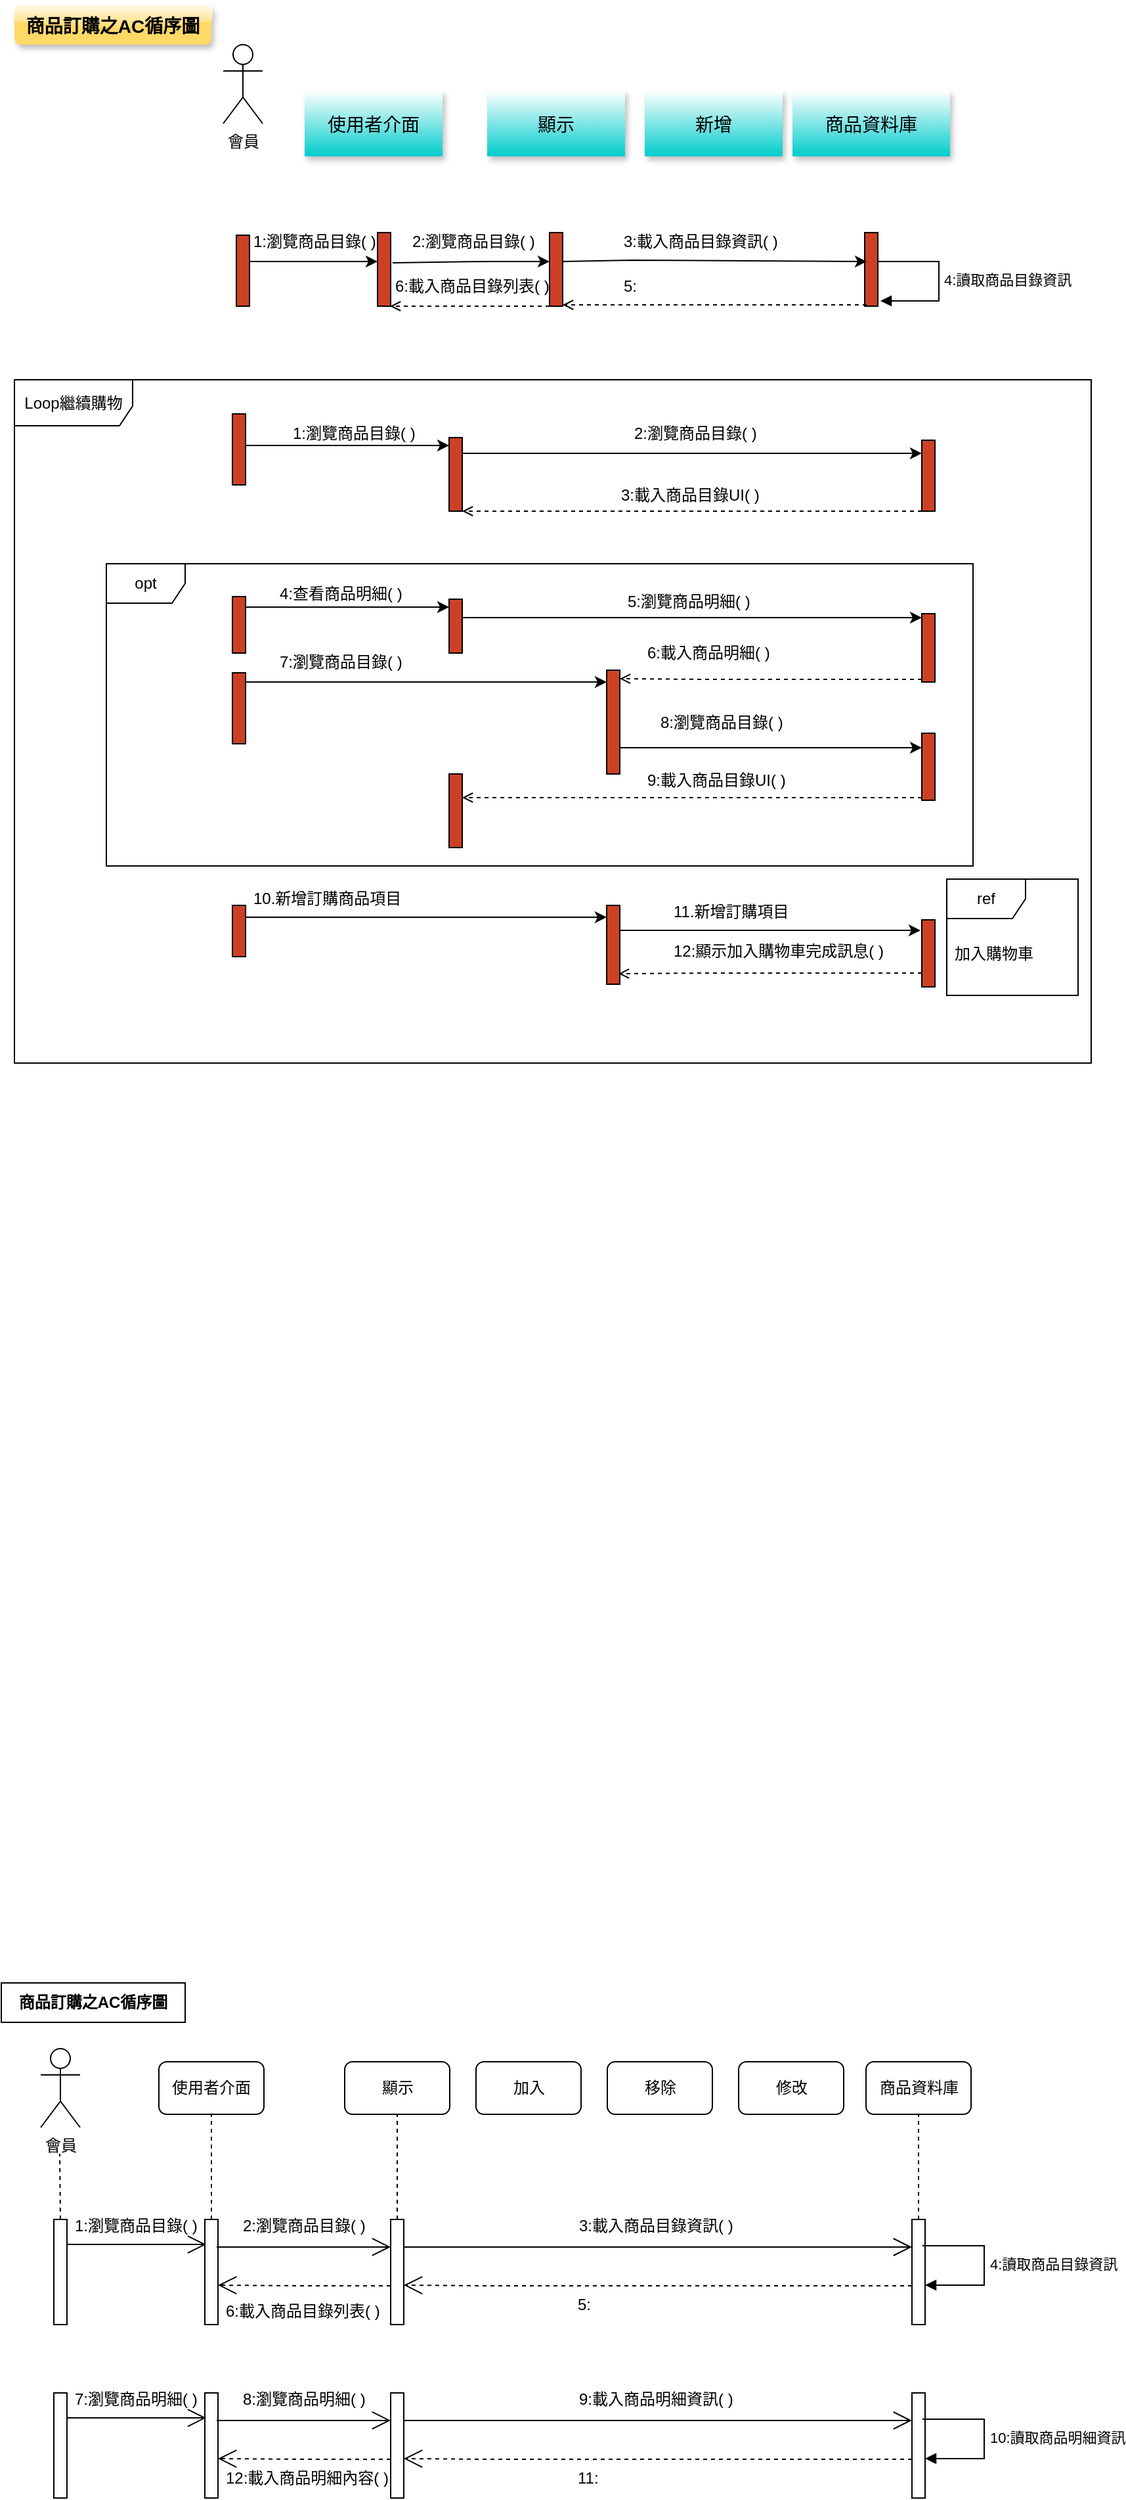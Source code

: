 <mxfile version="21.1.5" type="github">
  <diagram name="Page-1" id="13e1069c-82ec-6db2-03f1-153e76fe0fe0">
    <mxGraphModel dx="880" dy="461" grid="1" gridSize="10" guides="1" tooltips="1" connect="1" arrows="1" fold="1" page="1" pageScale="1" pageWidth="1100" pageHeight="850" background="none" math="0" shadow="0">
      <root>
        <mxCell id="0" />
        <mxCell id="1" parent="0" />
        <mxCell id="bNrEyWr68TFna6YiyeJv-29" value="會員" style="shape=umlActor;verticalLabelPosition=bottom;verticalAlign=top;html=1;" parent="1" vertex="1">
          <mxGeometry x="40" y="1570" width="30" height="60" as="geometry" />
        </mxCell>
        <mxCell id="bNrEyWr68TFna6YiyeJv-30" value="商品訂購之AC循序圖" style="fontStyle=1;whiteSpace=wrap;html=1;" parent="1" vertex="1">
          <mxGeometry x="10" y="1520" width="140" height="30" as="geometry" />
        </mxCell>
        <mxCell id="oZIWvhpahRF7mvgkcJZI-4" value="使用者介面" style="rounded=1;whiteSpace=wrap;html=1;" parent="1" vertex="1">
          <mxGeometry x="130" y="1580" width="80" height="40" as="geometry" />
        </mxCell>
        <mxCell id="oZIWvhpahRF7mvgkcJZI-5" value="顯示" style="rounded=1;whiteSpace=wrap;html=1;" parent="1" vertex="1">
          <mxGeometry x="271.5" y="1580" width="80" height="40" as="geometry" />
        </mxCell>
        <mxCell id="oZIWvhpahRF7mvgkcJZI-6" value="加入" style="rounded=1;whiteSpace=wrap;html=1;" parent="1" vertex="1">
          <mxGeometry x="371.5" y="1580" width="80" height="40" as="geometry" />
        </mxCell>
        <mxCell id="oZIWvhpahRF7mvgkcJZI-7" value="移除" style="rounded=1;whiteSpace=wrap;html=1;" parent="1" vertex="1">
          <mxGeometry x="471.5" y="1580" width="80" height="40" as="geometry" />
        </mxCell>
        <mxCell id="oZIWvhpahRF7mvgkcJZI-8" value="修改" style="rounded=1;whiteSpace=wrap;html=1;" parent="1" vertex="1">
          <mxGeometry x="571.5" y="1580" width="80" height="40" as="geometry" />
        </mxCell>
        <mxCell id="oZIWvhpahRF7mvgkcJZI-9" value="商品資料庫" style="rounded=1;whiteSpace=wrap;html=1;" parent="1" vertex="1">
          <mxGeometry x="668.5" y="1580" width="80" height="40" as="geometry" />
        </mxCell>
        <mxCell id="oZIWvhpahRF7mvgkcJZI-10" value="" style="html=1;points=[];perimeter=orthogonalPerimeter;outlineConnect=0;targetShapes=umlLifeline;portConstraint=eastwest;newEdgeStyle={&quot;edgeStyle&quot;:&quot;elbowEdgeStyle&quot;,&quot;elbow&quot;:&quot;vertical&quot;,&quot;curved&quot;:0,&quot;rounded&quot;:0};" parent="1" vertex="1">
          <mxGeometry x="50" y="1700" width="10" height="80" as="geometry" />
        </mxCell>
        <mxCell id="oZIWvhpahRF7mvgkcJZI-12" value="" style="html=1;verticalAlign=bottom;startArrow=none;endArrow=none;dashed=1;rounded=0;" parent="1" edge="1">
          <mxGeometry relative="1" as="geometry">
            <mxPoint x="55" y="1700" as="sourcePoint" />
            <mxPoint x="54.5" y="1650" as="targetPoint" />
          </mxGeometry>
        </mxCell>
        <mxCell id="oZIWvhpahRF7mvgkcJZI-13" value="" style="html=1;points=[];perimeter=orthogonalPerimeter;outlineConnect=0;targetShapes=umlLifeline;portConstraint=eastwest;newEdgeStyle={&quot;edgeStyle&quot;:&quot;elbowEdgeStyle&quot;,&quot;elbow&quot;:&quot;vertical&quot;,&quot;curved&quot;:0,&quot;rounded&quot;:0};" parent="1" vertex="1">
          <mxGeometry x="165" y="1700" width="10" height="80" as="geometry" />
        </mxCell>
        <mxCell id="oZIWvhpahRF7mvgkcJZI-14" value="" style="html=1;verticalAlign=bottom;startArrow=none;endArrow=none;dashed=1;rounded=0;entryX=0.5;entryY=1;entryDx=0;entryDy=0;" parent="1" target="oZIWvhpahRF7mvgkcJZI-4" edge="1">
          <mxGeometry relative="1" as="geometry">
            <mxPoint x="170" y="1700" as="sourcePoint" />
            <mxPoint x="169.5" y="1650" as="targetPoint" />
          </mxGeometry>
        </mxCell>
        <mxCell id="oZIWvhpahRF7mvgkcJZI-15" value="" style="html=1;points=[];perimeter=orthogonalPerimeter;outlineConnect=0;targetShapes=umlLifeline;portConstraint=eastwest;newEdgeStyle={&quot;edgeStyle&quot;:&quot;elbowEdgeStyle&quot;,&quot;elbow&quot;:&quot;vertical&quot;,&quot;curved&quot;:0,&quot;rounded&quot;:0};" parent="1" vertex="1">
          <mxGeometry x="306.5" y="1700" width="10" height="80" as="geometry" />
        </mxCell>
        <mxCell id="oZIWvhpahRF7mvgkcJZI-16" value="" style="html=1;verticalAlign=bottom;startArrow=none;endArrow=none;dashed=1;rounded=0;entryX=0.5;entryY=1;entryDx=0;entryDy=0;" parent="1" edge="1">
          <mxGeometry relative="1" as="geometry">
            <mxPoint x="311.5" y="1700" as="sourcePoint" />
            <mxPoint x="311.5" y="1620" as="targetPoint" />
          </mxGeometry>
        </mxCell>
        <mxCell id="oZIWvhpahRF7mvgkcJZI-17" value="" style="html=1;points=[];perimeter=orthogonalPerimeter;outlineConnect=0;targetShapes=umlLifeline;portConstraint=eastwest;newEdgeStyle={&quot;edgeStyle&quot;:&quot;elbowEdgeStyle&quot;,&quot;elbow&quot;:&quot;vertical&quot;,&quot;curved&quot;:0,&quot;rounded&quot;:0};" parent="1" vertex="1">
          <mxGeometry x="703.5" y="1700" width="10" height="80" as="geometry" />
        </mxCell>
        <mxCell id="oZIWvhpahRF7mvgkcJZI-18" value="" style="html=1;verticalAlign=bottom;startArrow=none;endArrow=none;dashed=1;rounded=0;entryX=0.5;entryY=1;entryDx=0;entryDy=0;" parent="1" edge="1">
          <mxGeometry relative="1" as="geometry">
            <mxPoint x="708.5" y="1700" as="sourcePoint" />
            <mxPoint x="708.5" y="1620" as="targetPoint" />
          </mxGeometry>
        </mxCell>
        <mxCell id="oZIWvhpahRF7mvgkcJZI-19" value="1:瀏覽商品目錄( )" style="text;strokeColor=none;fillColor=none;align=left;verticalAlign=middle;spacingLeft=4;spacingRight=4;overflow=hidden;points=[[0,0.5],[1,0.5]];portConstraint=eastwest;rotatable=0;whiteSpace=wrap;html=1;" parent="1" vertex="1">
          <mxGeometry x="60" y="1690" width="110" height="30" as="geometry" />
        </mxCell>
        <mxCell id="oZIWvhpahRF7mvgkcJZI-20" value="" style="endArrow=open;endFill=1;endSize=12;html=1;rounded=0;entryX=0.964;entryY=0.967;entryDx=0;entryDy=0;entryPerimeter=0;" parent="1" source="oZIWvhpahRF7mvgkcJZI-10" target="oZIWvhpahRF7mvgkcJZI-19" edge="1">
          <mxGeometry width="160" relative="1" as="geometry">
            <mxPoint x="65" y="1720" as="sourcePoint" />
            <mxPoint x="160" y="1720" as="targetPoint" />
          </mxGeometry>
        </mxCell>
        <mxCell id="oZIWvhpahRF7mvgkcJZI-21" value="" style="endArrow=open;endFill=1;endSize=12;html=1;rounded=0;exitX=0.991;exitY=1.033;exitDx=0;exitDy=0;exitPerimeter=0;" parent="1" target="oZIWvhpahRF7mvgkcJZI-15" edge="1">
          <mxGeometry width="160" relative="1" as="geometry">
            <mxPoint x="174.01" y="1720.99" as="sourcePoint" />
            <mxPoint x="279" y="1721" as="targetPoint" />
          </mxGeometry>
        </mxCell>
        <mxCell id="oZIWvhpahRF7mvgkcJZI-22" value="" style="endArrow=open;endFill=1;endSize=12;html=1;rounded=0;exitX=0.991;exitY=1.033;exitDx=0;exitDy=0;exitPerimeter=0;" parent="1" target="oZIWvhpahRF7mvgkcJZI-17" edge="1">
          <mxGeometry width="160" relative="1" as="geometry">
            <mxPoint x="316.5" y="1721" as="sourcePoint" />
            <mxPoint x="407.5" y="1720" as="targetPoint" />
          </mxGeometry>
        </mxCell>
        <mxCell id="oZIWvhpahRF7mvgkcJZI-23" value="2:瀏覽商品目錄( )" style="text;strokeColor=none;fillColor=none;align=left;verticalAlign=middle;spacingLeft=4;spacingRight=4;overflow=hidden;points=[[0,0.5],[1,0.5]];portConstraint=eastwest;rotatable=0;whiteSpace=wrap;html=1;" parent="1" vertex="1">
          <mxGeometry x="187.5" y="1690" width="110" height="30" as="geometry" />
        </mxCell>
        <mxCell id="oZIWvhpahRF7mvgkcJZI-24" value="3:載入商品目錄資訊( )" style="text;strokeColor=none;fillColor=none;align=left;verticalAlign=middle;spacingLeft=4;spacingRight=4;overflow=hidden;points=[[0,0.5],[1,0.5]];portConstraint=eastwest;rotatable=0;whiteSpace=wrap;html=1;" parent="1" vertex="1">
          <mxGeometry x="444" y="1690" width="135" height="30" as="geometry" />
        </mxCell>
        <mxCell id="oZIWvhpahRF7mvgkcJZI-28" value="4:讀取商品目錄資訊" style="html=1;align=left;spacingLeft=2;endArrow=block;rounded=0;edgeStyle=orthogonalEdgeStyle;curved=0;rounded=0;exitX=0.8;exitY=0.25;exitDx=0;exitDy=0;exitPerimeter=0;" parent="1" source="oZIWvhpahRF7mvgkcJZI-17" target="oZIWvhpahRF7mvgkcJZI-17" edge="1">
          <mxGeometry relative="1" as="geometry">
            <mxPoint x="731.5" y="1720" as="sourcePoint" />
            <Array as="points">
              <mxPoint x="758.5" y="1720" />
              <mxPoint x="758.5" y="1750" />
            </Array>
            <mxPoint x="733.5" y="1750" as="targetPoint" />
          </mxGeometry>
        </mxCell>
        <mxCell id="oZIWvhpahRF7mvgkcJZI-29" value="" style="endArrow=open;endFill=1;endSize=12;html=1;rounded=0;dashed=1;" parent="1" source="oZIWvhpahRF7mvgkcJZI-17" edge="1">
          <mxGeometry width="160" relative="1" as="geometry">
            <mxPoint x="546.5" y="1750.5" as="sourcePoint" />
            <mxPoint x="316.5" y="1750" as="targetPoint" />
            <Array as="points">
              <mxPoint x="381.5" y="1750.5" />
            </Array>
          </mxGeometry>
        </mxCell>
        <mxCell id="oZIWvhpahRF7mvgkcJZI-30" value="5:" style="text;strokeColor=none;fillColor=none;align=left;verticalAlign=middle;spacingLeft=4;spacingRight=4;overflow=hidden;points=[[0,0.5],[1,0.5]];portConstraint=eastwest;rotatable=0;whiteSpace=wrap;html=1;" parent="1" vertex="1">
          <mxGeometry x="442.5" y="1750" width="135" height="30" as="geometry" />
        </mxCell>
        <mxCell id="oZIWvhpahRF7mvgkcJZI-31" value="" style="endArrow=open;endFill=1;endSize=12;html=1;rounded=0;dashed=1;" parent="1" source="oZIWvhpahRF7mvgkcJZI-15" edge="1">
          <mxGeometry width="160" relative="1" as="geometry">
            <mxPoint x="255" y="1750" as="sourcePoint" />
            <mxPoint x="175" y="1750" as="targetPoint" />
            <Array as="points">
              <mxPoint x="240" y="1750.5" />
            </Array>
          </mxGeometry>
        </mxCell>
        <mxCell id="oZIWvhpahRF7mvgkcJZI-32" value="6:載入商品目錄列表( )" style="text;strokeColor=none;fillColor=none;align=left;verticalAlign=middle;spacingLeft=4;spacingRight=4;overflow=hidden;points=[[0,0.5],[1,0.5]];portConstraint=eastwest;rotatable=0;whiteSpace=wrap;html=1;" parent="1" vertex="1">
          <mxGeometry x="175" y="1755" width="135" height="30" as="geometry" />
        </mxCell>
        <mxCell id="ECdubJ1jrFnXmb-SFTi5-7" value="" style="html=1;points=[];perimeter=orthogonalPerimeter;outlineConnect=0;targetShapes=umlLifeline;portConstraint=eastwest;newEdgeStyle={&quot;edgeStyle&quot;:&quot;elbowEdgeStyle&quot;,&quot;elbow&quot;:&quot;vertical&quot;,&quot;curved&quot;:0,&quot;rounded&quot;:0};" vertex="1" parent="1">
          <mxGeometry x="50" y="1832" width="10" height="80" as="geometry" />
        </mxCell>
        <mxCell id="ECdubJ1jrFnXmb-SFTi5-8" value="" style="html=1;points=[];perimeter=orthogonalPerimeter;outlineConnect=0;targetShapes=umlLifeline;portConstraint=eastwest;newEdgeStyle={&quot;edgeStyle&quot;:&quot;elbowEdgeStyle&quot;,&quot;elbow&quot;:&quot;vertical&quot;,&quot;curved&quot;:0,&quot;rounded&quot;:0};" vertex="1" parent="1">
          <mxGeometry x="165" y="1832" width="10" height="80" as="geometry" />
        </mxCell>
        <mxCell id="ECdubJ1jrFnXmb-SFTi5-9" value="" style="html=1;points=[];perimeter=orthogonalPerimeter;outlineConnect=0;targetShapes=umlLifeline;portConstraint=eastwest;newEdgeStyle={&quot;edgeStyle&quot;:&quot;elbowEdgeStyle&quot;,&quot;elbow&quot;:&quot;vertical&quot;,&quot;curved&quot;:0,&quot;rounded&quot;:0};" vertex="1" parent="1">
          <mxGeometry x="306.5" y="1832" width="10" height="80" as="geometry" />
        </mxCell>
        <mxCell id="ECdubJ1jrFnXmb-SFTi5-10" value="" style="html=1;points=[];perimeter=orthogonalPerimeter;outlineConnect=0;targetShapes=umlLifeline;portConstraint=eastwest;newEdgeStyle={&quot;edgeStyle&quot;:&quot;elbowEdgeStyle&quot;,&quot;elbow&quot;:&quot;vertical&quot;,&quot;curved&quot;:0,&quot;rounded&quot;:0};" vertex="1" parent="1">
          <mxGeometry x="703.5" y="1832" width="10" height="80" as="geometry" />
        </mxCell>
        <mxCell id="ECdubJ1jrFnXmb-SFTi5-11" value="7:瀏覽商品明細( )" style="text;strokeColor=none;fillColor=none;align=left;verticalAlign=middle;spacingLeft=4;spacingRight=4;overflow=hidden;points=[[0,0.5],[1,0.5]];portConstraint=eastwest;rotatable=0;whiteSpace=wrap;html=1;" vertex="1" parent="1">
          <mxGeometry x="60" y="1822" width="110" height="30" as="geometry" />
        </mxCell>
        <mxCell id="ECdubJ1jrFnXmb-SFTi5-12" value="" style="endArrow=open;endFill=1;endSize=12;html=1;rounded=0;entryX=0.964;entryY=0.967;entryDx=0;entryDy=0;entryPerimeter=0;" edge="1" parent="1" source="ECdubJ1jrFnXmb-SFTi5-7" target="ECdubJ1jrFnXmb-SFTi5-11">
          <mxGeometry width="160" relative="1" as="geometry">
            <mxPoint x="65" y="1852" as="sourcePoint" />
            <mxPoint x="160" y="1852" as="targetPoint" />
          </mxGeometry>
        </mxCell>
        <mxCell id="ECdubJ1jrFnXmb-SFTi5-13" value="" style="endArrow=open;endFill=1;endSize=12;html=1;rounded=0;exitX=0.991;exitY=1.033;exitDx=0;exitDy=0;exitPerimeter=0;" edge="1" parent="1" target="ECdubJ1jrFnXmb-SFTi5-9">
          <mxGeometry width="160" relative="1" as="geometry">
            <mxPoint x="174.01" y="1852.99" as="sourcePoint" />
            <mxPoint x="279" y="1853" as="targetPoint" />
          </mxGeometry>
        </mxCell>
        <mxCell id="ECdubJ1jrFnXmb-SFTi5-14" value="" style="endArrow=open;endFill=1;endSize=12;html=1;rounded=0;exitX=0.991;exitY=1.033;exitDx=0;exitDy=0;exitPerimeter=0;" edge="1" parent="1" target="ECdubJ1jrFnXmb-SFTi5-10">
          <mxGeometry width="160" relative="1" as="geometry">
            <mxPoint x="316.5" y="1853" as="sourcePoint" />
            <mxPoint x="407.5" y="1852" as="targetPoint" />
          </mxGeometry>
        </mxCell>
        <mxCell id="ECdubJ1jrFnXmb-SFTi5-15" value="8:瀏覽商品明細( )" style="text;strokeColor=none;fillColor=none;align=left;verticalAlign=middle;spacingLeft=4;spacingRight=4;overflow=hidden;points=[[0,0.5],[1,0.5]];portConstraint=eastwest;rotatable=0;whiteSpace=wrap;html=1;" vertex="1" parent="1">
          <mxGeometry x="187.5" y="1822" width="110" height="30" as="geometry" />
        </mxCell>
        <mxCell id="ECdubJ1jrFnXmb-SFTi5-16" value="9:載入商品明細資訊( )" style="text;strokeColor=none;fillColor=none;align=left;verticalAlign=middle;spacingLeft=4;spacingRight=4;overflow=hidden;points=[[0,0.5],[1,0.5]];portConstraint=eastwest;rotatable=0;whiteSpace=wrap;html=1;" vertex="1" parent="1">
          <mxGeometry x="444" y="1822" width="135" height="30" as="geometry" />
        </mxCell>
        <mxCell id="ECdubJ1jrFnXmb-SFTi5-17" value="10:讀取商品明細資訊" style="html=1;align=left;spacingLeft=2;endArrow=block;rounded=0;edgeStyle=orthogonalEdgeStyle;curved=0;rounded=0;exitX=0.8;exitY=0.25;exitDx=0;exitDy=0;exitPerimeter=0;" edge="1" parent="1" source="ECdubJ1jrFnXmb-SFTi5-10" target="ECdubJ1jrFnXmb-SFTi5-10">
          <mxGeometry relative="1" as="geometry">
            <mxPoint x="731.5" y="1852" as="sourcePoint" />
            <Array as="points">
              <mxPoint x="758.5" y="1852" />
              <mxPoint x="758.5" y="1882" />
            </Array>
            <mxPoint x="733.5" y="1882" as="targetPoint" />
          </mxGeometry>
        </mxCell>
        <mxCell id="ECdubJ1jrFnXmb-SFTi5-18" value="" style="endArrow=open;endFill=1;endSize=12;html=1;rounded=0;dashed=1;" edge="1" parent="1" source="ECdubJ1jrFnXmb-SFTi5-10">
          <mxGeometry width="160" relative="1" as="geometry">
            <mxPoint x="546.5" y="1882.5" as="sourcePoint" />
            <mxPoint x="316.5" y="1882" as="targetPoint" />
            <Array as="points">
              <mxPoint x="381.5" y="1882.5" />
            </Array>
          </mxGeometry>
        </mxCell>
        <mxCell id="ECdubJ1jrFnXmb-SFTi5-19" value="11:" style="text;strokeColor=none;fillColor=none;align=left;verticalAlign=middle;spacingLeft=4;spacingRight=4;overflow=hidden;points=[[0,0.5],[1,0.5]];portConstraint=eastwest;rotatable=0;whiteSpace=wrap;html=1;" vertex="1" parent="1">
          <mxGeometry x="442.5" y="1882" width="135" height="30" as="geometry" />
        </mxCell>
        <mxCell id="ECdubJ1jrFnXmb-SFTi5-20" value="" style="endArrow=open;endFill=1;endSize=12;html=1;rounded=0;dashed=1;" edge="1" parent="1" source="ECdubJ1jrFnXmb-SFTi5-9">
          <mxGeometry width="160" relative="1" as="geometry">
            <mxPoint x="255" y="1882" as="sourcePoint" />
            <mxPoint x="175" y="1882" as="targetPoint" />
            <Array as="points">
              <mxPoint x="240" y="1882.5" />
            </Array>
          </mxGeometry>
        </mxCell>
        <mxCell id="ECdubJ1jrFnXmb-SFTi5-21" value="12:載入商品明細內容( )" style="text;strokeColor=none;fillColor=none;align=left;verticalAlign=middle;spacingLeft=4;spacingRight=4;overflow=hidden;points=[[0,0.5],[1,0.5]];portConstraint=eastwest;rotatable=0;whiteSpace=wrap;html=1;" vertex="1" parent="1">
          <mxGeometry x="175" y="1882" width="135" height="30" as="geometry" />
        </mxCell>
        <mxCell id="ECdubJ1jrFnXmb-SFTi5-23" value="會員" style="shape=umlActor;verticalLabelPosition=bottom;verticalAlign=top;html=1;" vertex="1" parent="1">
          <mxGeometry x="179" y="45" width="30" height="60" as="geometry" />
        </mxCell>
        <mxCell id="ECdubJ1jrFnXmb-SFTi5-24" value="" style="html=1;points=[];perimeter=orthogonalPerimeter;outlineConnect=0;targetShapes=umlLifeline;portConstraint=eastwest;newEdgeStyle={&quot;edgeStyle&quot;:&quot;elbowEdgeStyle&quot;,&quot;elbow&quot;:&quot;vertical&quot;,&quot;curved&quot;:0,&quot;rounded&quot;:0};fillColor=#CC4125;" vertex="1" parent="1">
          <mxGeometry x="186" y="326" width="10" height="54" as="geometry" />
        </mxCell>
        <mxCell id="ECdubJ1jrFnXmb-SFTi5-26" value="1:瀏覽商品目錄( )" style="text;strokeColor=none;fillColor=none;align=left;verticalAlign=middle;spacingLeft=4;spacingRight=4;overflow=hidden;points=[[0,0.5],[1,0.5]];portConstraint=eastwest;rotatable=0;whiteSpace=wrap;html=1;" vertex="1" parent="1">
          <mxGeometry x="226" y="326" width="110" height="30" as="geometry" />
        </mxCell>
        <mxCell id="ECdubJ1jrFnXmb-SFTi5-27" value="2:瀏覽商品目錄( )" style="text;strokeColor=none;fillColor=none;align=left;verticalAlign=middle;spacingLeft=4;spacingRight=4;overflow=hidden;points=[[0,0.5],[1,0.5]];portConstraint=eastwest;rotatable=0;whiteSpace=wrap;html=1;" vertex="1" parent="1">
          <mxGeometry x="486" y="326" width="110" height="30" as="geometry" />
        </mxCell>
        <mxCell id="ECdubJ1jrFnXmb-SFTi5-28" value="" style="html=1;points=[];perimeter=orthogonalPerimeter;outlineConnect=0;targetShapes=umlLifeline;portConstraint=eastwest;newEdgeStyle={&quot;edgeStyle&quot;:&quot;elbowEdgeStyle&quot;,&quot;elbow&quot;:&quot;vertical&quot;,&quot;curved&quot;:0,&quot;rounded&quot;:0};fillColor=#CC4125;" vertex="1" parent="1">
          <mxGeometry x="351" y="344" width="10" height="56" as="geometry" />
        </mxCell>
        <mxCell id="ECdubJ1jrFnXmb-SFTi5-29" value="" style="html=1;points=[];perimeter=orthogonalPerimeter;outlineConnect=0;targetShapes=umlLifeline;portConstraint=eastwest;newEdgeStyle={&quot;edgeStyle&quot;:&quot;elbowEdgeStyle&quot;,&quot;elbow&quot;:&quot;vertical&quot;,&quot;curved&quot;:0,&quot;rounded&quot;:0};fillColor=#CC4125;" vertex="1" parent="1">
          <mxGeometry x="711" y="346" width="10" height="54" as="geometry" />
        </mxCell>
        <mxCell id="ECdubJ1jrFnXmb-SFTi5-30" value="" style="endArrow=classic;endFill=1;endSize=6;html=1;rounded=0;" edge="1" parent="1" source="ECdubJ1jrFnXmb-SFTi5-28" target="ECdubJ1jrFnXmb-SFTi5-29">
          <mxGeometry width="160" relative="1" as="geometry">
            <mxPoint x="366" y="356" as="sourcePoint" />
            <mxPoint x="516" y="356" as="targetPoint" />
            <Array as="points">
              <mxPoint x="416" y="356" />
            </Array>
          </mxGeometry>
        </mxCell>
        <mxCell id="ECdubJ1jrFnXmb-SFTi5-31" value="" style="endArrow=open;endFill=1;endSize=6;html=1;rounded=0;dashed=1;" edge="1" parent="1" source="ECdubJ1jrFnXmb-SFTi5-29" target="ECdubJ1jrFnXmb-SFTi5-28">
          <mxGeometry width="160" relative="1" as="geometry">
            <mxPoint x="706" y="406" as="sourcePoint" />
            <mxPoint x="361" y="406" as="targetPoint" />
            <Array as="points">
              <mxPoint x="581" y="400" />
            </Array>
          </mxGeometry>
        </mxCell>
        <mxCell id="ECdubJ1jrFnXmb-SFTi5-32" value="" style="endArrow=classic;endFill=1;endSize=6;html=1;rounded=1;" edge="1" parent="1" source="ECdubJ1jrFnXmb-SFTi5-24" target="ECdubJ1jrFnXmb-SFTi5-28">
          <mxGeometry width="160" relative="1" as="geometry">
            <mxPoint x="236" y="356" as="sourcePoint" />
            <mxPoint x="356" y="350" as="targetPoint" />
            <Array as="points">
              <mxPoint x="256" y="350" />
            </Array>
          </mxGeometry>
        </mxCell>
        <mxCell id="ECdubJ1jrFnXmb-SFTi5-33" value="3:載入商品目錄UI( )" style="text;strokeColor=none;fillColor=none;align=left;verticalAlign=middle;spacingLeft=4;spacingRight=4;overflow=hidden;points=[[0,0.5],[1,0.5]];portConstraint=eastwest;rotatable=0;whiteSpace=wrap;html=1;" vertex="1" parent="1">
          <mxGeometry x="476" y="373" width="120" height="30" as="geometry" />
        </mxCell>
        <mxCell id="ECdubJ1jrFnXmb-SFTi5-34" value="" style="html=1;points=[];perimeter=orthogonalPerimeter;outlineConnect=0;targetShapes=umlLifeline;portConstraint=eastwest;newEdgeStyle={&quot;edgeStyle&quot;:&quot;elbowEdgeStyle&quot;,&quot;elbow&quot;:&quot;vertical&quot;,&quot;curved&quot;:0,&quot;rounded&quot;:0};direction=west;fillColor=#CC4125;" vertex="1" parent="1">
          <mxGeometry x="351" y="467" width="10" height="41" as="geometry" />
        </mxCell>
        <mxCell id="ECdubJ1jrFnXmb-SFTi5-35" value="" style="html=1;points=[];perimeter=orthogonalPerimeter;outlineConnect=0;targetShapes=umlLifeline;portConstraint=eastwest;newEdgeStyle={&quot;edgeStyle&quot;:&quot;elbowEdgeStyle&quot;,&quot;elbow&quot;:&quot;vertical&quot;,&quot;curved&quot;:0,&quot;rounded&quot;:0};fillColor=#CC4125;" vertex="1" parent="1">
          <mxGeometry x="186" y="465" width="10" height="43" as="geometry" />
        </mxCell>
        <mxCell id="ECdubJ1jrFnXmb-SFTi5-36" value="" style="endArrow=classic;endFill=1;endSize=6;html=1;rounded=0;" edge="1" parent="1">
          <mxGeometry width="160" relative="1" as="geometry">
            <mxPoint x="196" y="473" as="sourcePoint" />
            <mxPoint x="351" y="473" as="targetPoint" />
          </mxGeometry>
        </mxCell>
        <mxCell id="ECdubJ1jrFnXmb-SFTi5-37" value="4:查看商品明細( )" style="text;strokeColor=none;fillColor=none;align=left;verticalAlign=middle;spacingLeft=4;spacingRight=4;overflow=hidden;points=[[0,0.5],[1,0.5]];portConstraint=eastwest;rotatable=0;whiteSpace=wrap;html=1;" vertex="1" parent="1">
          <mxGeometry x="216" y="448" width="110" height="30" as="geometry" />
        </mxCell>
        <mxCell id="ECdubJ1jrFnXmb-SFTi5-38" value="" style="html=1;points=[];perimeter=orthogonalPerimeter;outlineConnect=0;targetShapes=umlLifeline;portConstraint=eastwest;newEdgeStyle={&quot;edgeStyle&quot;:&quot;elbowEdgeStyle&quot;,&quot;elbow&quot;:&quot;vertical&quot;,&quot;curved&quot;:0,&quot;rounded&quot;:0};fillColor=#CC4125;" vertex="1" parent="1">
          <mxGeometry x="711" y="478" width="10" height="52" as="geometry" />
        </mxCell>
        <mxCell id="ECdubJ1jrFnXmb-SFTi5-39" value="" style="endArrow=classic;endFill=1;endSize=6;html=1;rounded=0;" edge="1" parent="1">
          <mxGeometry width="160" relative="1" as="geometry">
            <mxPoint x="361" y="481" as="sourcePoint" />
            <mxPoint x="711" y="481" as="targetPoint" />
            <Array as="points">
              <mxPoint x="416" y="481" />
            </Array>
          </mxGeometry>
        </mxCell>
        <mxCell id="ECdubJ1jrFnXmb-SFTi5-40" value="5:瀏覽商品明細( )" style="text;strokeColor=none;fillColor=none;align=left;verticalAlign=middle;spacingLeft=4;spacingRight=4;overflow=hidden;points=[[0,0.5],[1,0.5]];portConstraint=eastwest;rotatable=0;whiteSpace=wrap;html=1;" vertex="1" parent="1">
          <mxGeometry x="481" y="454" width="110" height="30" as="geometry" />
        </mxCell>
        <mxCell id="ECdubJ1jrFnXmb-SFTi5-41" value="" style="html=1;points=[];perimeter=orthogonalPerimeter;outlineConnect=0;targetShapes=umlLifeline;portConstraint=eastwest;newEdgeStyle={&quot;edgeStyle&quot;:&quot;elbowEdgeStyle&quot;,&quot;elbow&quot;:&quot;vertical&quot;,&quot;curved&quot;:0,&quot;rounded&quot;:0};direction=west;fillColor=#CC4125;" vertex="1" parent="1">
          <mxGeometry x="471" y="521" width="10" height="79" as="geometry" />
        </mxCell>
        <mxCell id="ECdubJ1jrFnXmb-SFTi5-42" value="" style="endArrow=open;endFill=1;endSize=6;html=1;rounded=0;dashed=1;" edge="1" parent="1">
          <mxGeometry width="160" relative="1" as="geometry">
            <mxPoint x="711" y="528" as="sourcePoint" />
            <mxPoint x="481" y="527.5" as="targetPoint" />
            <Array as="points">
              <mxPoint x="546" y="528" />
            </Array>
          </mxGeometry>
        </mxCell>
        <mxCell id="ECdubJ1jrFnXmb-SFTi5-43" value="6:載入商品明細( )" style="text;strokeColor=none;fillColor=none;align=left;verticalAlign=middle;spacingLeft=4;spacingRight=4;overflow=hidden;points=[[0,0.5],[1,0.5]];portConstraint=eastwest;rotatable=0;whiteSpace=wrap;html=1;" vertex="1" parent="1">
          <mxGeometry x="496" y="493" width="110" height="30" as="geometry" />
        </mxCell>
        <mxCell id="ECdubJ1jrFnXmb-SFTi5-44" value="" style="html=1;points=[];perimeter=orthogonalPerimeter;outlineConnect=0;targetShapes=umlLifeline;portConstraint=eastwest;newEdgeStyle={&quot;edgeStyle&quot;:&quot;elbowEdgeStyle&quot;,&quot;elbow&quot;:&quot;vertical&quot;,&quot;curved&quot;:0,&quot;rounded&quot;:0};fillColor=#CC4125;" vertex="1" parent="1">
          <mxGeometry x="186" y="700" width="10" height="39" as="geometry" />
        </mxCell>
        <mxCell id="ECdubJ1jrFnXmb-SFTi5-45" value="" style="html=1;points=[];perimeter=orthogonalPerimeter;outlineConnect=0;targetShapes=umlLifeline;portConstraint=eastwest;newEdgeStyle={&quot;edgeStyle&quot;:&quot;elbowEdgeStyle&quot;,&quot;elbow&quot;:&quot;vertical&quot;,&quot;curved&quot;:0,&quot;rounded&quot;:0};fillColor=#CC4125;" vertex="1" parent="1">
          <mxGeometry x="711" y="569" width="10" height="51" as="geometry" />
        </mxCell>
        <mxCell id="ECdubJ1jrFnXmb-SFTi5-46" value="" style="endArrow=classic;endFill=1;endSize=6;html=1;rounded=0;" edge="1" parent="1">
          <mxGeometry width="160" relative="1" as="geometry">
            <mxPoint x="196" y="709" as="sourcePoint" />
            <mxPoint x="471" y="709" as="targetPoint" />
          </mxGeometry>
        </mxCell>
        <mxCell id="ECdubJ1jrFnXmb-SFTi5-47" value="" style="endArrow=classic;endFill=1;endSize=6;html=1;rounded=0;" edge="1" parent="1">
          <mxGeometry width="160" relative="1" as="geometry">
            <mxPoint x="481" y="580" as="sourcePoint" />
            <mxPoint x="711" y="580" as="targetPoint" />
          </mxGeometry>
        </mxCell>
        <mxCell id="ECdubJ1jrFnXmb-SFTi5-48" value="10.新增訂購商品項目" style="text;strokeColor=none;fillColor=none;align=left;verticalAlign=middle;spacingLeft=4;spacingRight=4;overflow=hidden;points=[[0,0.5],[1,0.5]];portConstraint=eastwest;rotatable=0;whiteSpace=wrap;html=1;" vertex="1" parent="1">
          <mxGeometry x="196" y="680" width="124" height="30" as="geometry" />
        </mxCell>
        <mxCell id="ECdubJ1jrFnXmb-SFTi5-49" value="8:瀏覽商品目錄( )" style="text;strokeColor=none;fillColor=none;align=left;verticalAlign=middle;spacingLeft=4;spacingRight=4;overflow=hidden;points=[[0,0.5],[1,0.5]];portConstraint=eastwest;rotatable=0;whiteSpace=wrap;html=1;" vertex="1" parent="1">
          <mxGeometry x="506" y="546" width="180" height="30" as="geometry" />
        </mxCell>
        <mxCell id="ECdubJ1jrFnXmb-SFTi5-50" value="opt" style="shape=umlFrame;whiteSpace=wrap;html=1;pointerEvents=0;" vertex="1" parent="1">
          <mxGeometry x="90" y="440" width="660" height="230" as="geometry" />
        </mxCell>
        <mxCell id="ECdubJ1jrFnXmb-SFTi5-51" value="Loop繼續購物" style="shape=umlFrame;whiteSpace=wrap;html=1;pointerEvents=0;width=90;height=35;" vertex="1" parent="1">
          <mxGeometry x="20" y="300" width="820" height="520" as="geometry" />
        </mxCell>
        <mxCell id="ECdubJ1jrFnXmb-SFTi5-52" value="使用者介面" style="shadow=1;fillColor=#FFFFFF;strokeColor=none;gradientColor=#00CCCC;fontSize=14;" vertex="1" parent="1">
          <mxGeometry x="241" y="80" width="105" height="50" as="geometry" />
        </mxCell>
        <mxCell id="ECdubJ1jrFnXmb-SFTi5-53" value="顯示" style="shadow=1;fillColor=#FFFFFF;strokeColor=none;gradientColor=#00CCCC;fontSize=14;" vertex="1" parent="1">
          <mxGeometry x="380" y="80" width="105" height="50" as="geometry" />
        </mxCell>
        <mxCell id="ECdubJ1jrFnXmb-SFTi5-54" value="商品資料庫" style="shadow=1;fillColor=#FFFFFF;strokeColor=none;gradientColor=#00CCCC;fontSize=14;" vertex="1" parent="1">
          <mxGeometry x="612.5" y="80" width="120" height="50" as="geometry" />
        </mxCell>
        <mxCell id="ECdubJ1jrFnXmb-SFTi5-57" value="商品訂購之AC循序圖" style="rounded=1;fontStyle=1;fillColor=#FFD966;strokeColor=none;fillStyle=auto;shadow=1;glass=1;fontSize=14;" vertex="1" parent="1">
          <mxGeometry x="20" y="15" width="150" height="30" as="geometry" />
        </mxCell>
        <mxCell id="ECdubJ1jrFnXmb-SFTi5-58" value="" style="endArrow=open;endFill=1;endSize=6;html=1;rounded=0;dashed=1;" edge="1" parent="1" target="ECdubJ1jrFnXmb-SFTi5-60">
          <mxGeometry width="160" relative="1" as="geometry">
            <mxPoint x="711" y="618" as="sourcePoint" />
            <mxPoint x="481" y="617.5" as="targetPoint" />
            <Array as="points">
              <mxPoint x="546" y="618" />
            </Array>
          </mxGeometry>
        </mxCell>
        <mxCell id="ECdubJ1jrFnXmb-SFTi5-59" value="9:載入商品目錄UI( )" style="text;strokeColor=none;fillColor=none;align=left;verticalAlign=middle;spacingLeft=4;spacingRight=4;overflow=hidden;points=[[0,0.5],[1,0.5]];portConstraint=eastwest;rotatable=0;whiteSpace=wrap;html=1;" vertex="1" parent="1">
          <mxGeometry x="496" y="590" width="170" height="30" as="geometry" />
        </mxCell>
        <mxCell id="ECdubJ1jrFnXmb-SFTi5-60" value="" style="html=1;points=[];perimeter=orthogonalPerimeter;outlineConnect=0;targetShapes=umlLifeline;portConstraint=eastwest;newEdgeStyle={&quot;edgeStyle&quot;:&quot;elbowEdgeStyle&quot;,&quot;elbow&quot;:&quot;vertical&quot;,&quot;curved&quot;:0,&quot;rounded&quot;:0};fillColor=#CC4125;" vertex="1" parent="1">
          <mxGeometry x="351" y="600" width="10" height="56" as="geometry" />
        </mxCell>
        <mxCell id="ECdubJ1jrFnXmb-SFTi5-61" value="" style="html=1;points=[];perimeter=orthogonalPerimeter;outlineConnect=0;targetShapes=umlLifeline;portConstraint=eastwest;newEdgeStyle={&quot;edgeStyle&quot;:&quot;elbowEdgeStyle&quot;,&quot;elbow&quot;:&quot;vertical&quot;,&quot;curved&quot;:0,&quot;rounded&quot;:0};fillColor=#CC4125;" vertex="1" parent="1">
          <mxGeometry x="186" y="523" width="10" height="54" as="geometry" />
        </mxCell>
        <mxCell id="ECdubJ1jrFnXmb-SFTi5-62" value="7:瀏覽商品目錄( )" style="text;strokeColor=none;fillColor=none;align=left;verticalAlign=middle;spacingLeft=4;spacingRight=4;overflow=hidden;points=[[0,0.5],[1,0.5]];portConstraint=eastwest;rotatable=0;whiteSpace=wrap;html=1;" vertex="1" parent="1">
          <mxGeometry x="216" y="500" width="110" height="30" as="geometry" />
        </mxCell>
        <mxCell id="ECdubJ1jrFnXmb-SFTi5-63" value="" style="endArrow=classic;endFill=1;endSize=6;html=1;rounded=1;" edge="1" parent="1" target="ECdubJ1jrFnXmb-SFTi5-41">
          <mxGeometry width="160" relative="1" as="geometry">
            <mxPoint x="196" y="530" as="sourcePoint" />
            <mxPoint x="351" y="530" as="targetPoint" />
            <Array as="points">
              <mxPoint x="256" y="530" />
            </Array>
          </mxGeometry>
        </mxCell>
        <mxCell id="ECdubJ1jrFnXmb-SFTi5-64" value="" style="html=1;points=[];perimeter=orthogonalPerimeter;outlineConnect=0;targetShapes=umlLifeline;portConstraint=eastwest;newEdgeStyle={&quot;edgeStyle&quot;:&quot;elbowEdgeStyle&quot;,&quot;elbow&quot;:&quot;vertical&quot;,&quot;curved&quot;:0,&quot;rounded&quot;:0};direction=west;fillColor=#CC4125;" vertex="1" parent="1">
          <mxGeometry x="471" y="700" width="10" height="60" as="geometry" />
        </mxCell>
        <mxCell id="ECdubJ1jrFnXmb-SFTi5-65" value="" style="html=1;points=[];perimeter=orthogonalPerimeter;outlineConnect=0;targetShapes=umlLifeline;portConstraint=eastwest;newEdgeStyle={&quot;edgeStyle&quot;:&quot;elbowEdgeStyle&quot;,&quot;elbow&quot;:&quot;vertical&quot;,&quot;curved&quot;:0,&quot;rounded&quot;:0};fillColor=#CC4125;" vertex="1" parent="1">
          <mxGeometry x="711" y="711" width="10" height="51" as="geometry" />
        </mxCell>
        <mxCell id="ECdubJ1jrFnXmb-SFTi5-66" value="" style="endArrow=classic;endFill=1;endSize=6;html=1;rounded=0;" edge="1" parent="1">
          <mxGeometry width="160" relative="1" as="geometry">
            <mxPoint x="481" y="719" as="sourcePoint" />
            <mxPoint x="710" y="719" as="targetPoint" />
          </mxGeometry>
        </mxCell>
        <mxCell id="ECdubJ1jrFnXmb-SFTi5-67" value="11.新增訂購項目" style="text;strokeColor=none;fillColor=none;align=left;verticalAlign=middle;spacingLeft=4;spacingRight=4;overflow=hidden;points=[[0,0.5],[1,0.5]];portConstraint=eastwest;rotatable=0;whiteSpace=wrap;html=1;" vertex="1" parent="1">
          <mxGeometry x="516" y="690" width="110" height="30" as="geometry" />
        </mxCell>
        <mxCell id="ECdubJ1jrFnXmb-SFTi5-68" value="12:顯示加入購物車完成訊息( )" style="text;strokeColor=none;fillColor=none;align=left;verticalAlign=middle;spacingLeft=4;spacingRight=4;overflow=hidden;points=[[0,0.5],[1,0.5]];portConstraint=eastwest;rotatable=0;whiteSpace=wrap;html=1;" vertex="1" parent="1">
          <mxGeometry x="516" y="720" width="170" height="30" as="geometry" />
        </mxCell>
        <mxCell id="ECdubJ1jrFnXmb-SFTi5-69" value="" style="endArrow=open;endFill=1;endSize=6;html=1;rounded=0;dashed=1;" edge="1" parent="1">
          <mxGeometry width="160" relative="1" as="geometry">
            <mxPoint x="711" y="751.5" as="sourcePoint" />
            <mxPoint x="480" y="752" as="targetPoint" />
            <Array as="points">
              <mxPoint x="546" y="751.5" />
            </Array>
          </mxGeometry>
        </mxCell>
        <mxCell id="ECdubJ1jrFnXmb-SFTi5-70" value="ref" style="shape=umlFrame;whiteSpace=wrap;html=1;pointerEvents=0;" vertex="1" parent="1">
          <mxGeometry x="730" y="680" width="100" height="88.5" as="geometry" />
        </mxCell>
        <mxCell id="ECdubJ1jrFnXmb-SFTi5-71" value="加入購物車" style="text;strokeColor=none;fillColor=none;align=left;verticalAlign=middle;spacingLeft=4;spacingRight=4;overflow=hidden;points=[[0,0.5],[1,0.5]];portConstraint=eastwest;rotatable=0;whiteSpace=wrap;html=1;" vertex="1" parent="1">
          <mxGeometry x="730" y="721.5" width="70" height="30" as="geometry" />
        </mxCell>
        <mxCell id="ECdubJ1jrFnXmb-SFTi5-74" value="新增" style="shadow=1;fillColor=#FFFFFF;strokeColor=none;gradientColor=#00CCCC;fontSize=14;" vertex="1" parent="1">
          <mxGeometry x="500" y="80" width="105" height="50" as="geometry" />
        </mxCell>
        <mxCell id="ECdubJ1jrFnXmb-SFTi5-76" value="" style="html=1;points=[];perimeter=orthogonalPerimeter;outlineConnect=0;targetShapes=umlLifeline;portConstraint=eastwest;newEdgeStyle={&quot;edgeStyle&quot;:&quot;elbowEdgeStyle&quot;,&quot;elbow&quot;:&quot;vertical&quot;,&quot;curved&quot;:0,&quot;rounded&quot;:0};fillColor=#CC4125;" vertex="1" parent="1">
          <mxGeometry x="189" y="190" width="10" height="54" as="geometry" />
        </mxCell>
        <mxCell id="ECdubJ1jrFnXmb-SFTi5-77" value="" style="html=1;points=[];perimeter=orthogonalPerimeter;outlineConnect=0;targetShapes=umlLifeline;portConstraint=eastwest;newEdgeStyle={&quot;edgeStyle&quot;:&quot;elbowEdgeStyle&quot;,&quot;elbow&quot;:&quot;vertical&quot;,&quot;curved&quot;:0,&quot;rounded&quot;:0};fillColor=#CC4125;" vertex="1" parent="1">
          <mxGeometry x="296.5" y="188" width="10" height="56" as="geometry" />
        </mxCell>
        <mxCell id="ECdubJ1jrFnXmb-SFTi5-78" value="" style="html=1;points=[];perimeter=orthogonalPerimeter;outlineConnect=0;targetShapes=umlLifeline;portConstraint=eastwest;newEdgeStyle={&quot;edgeStyle&quot;:&quot;elbowEdgeStyle&quot;,&quot;elbow&quot;:&quot;vertical&quot;,&quot;curved&quot;:0,&quot;rounded&quot;:0};fillColor=#CC4125;" vertex="1" parent="1">
          <mxGeometry x="667.5" y="188" width="10" height="56" as="geometry" />
        </mxCell>
        <mxCell id="ECdubJ1jrFnXmb-SFTi5-79" value="" style="endArrow=classic;endFill=1;endSize=6;html=1;rounded=1;" edge="1" parent="1" target="ECdubJ1jrFnXmb-SFTi5-77">
          <mxGeometry width="160" relative="1" as="geometry">
            <mxPoint x="199" y="210" as="sourcePoint" />
            <mxPoint x="280" y="210" as="targetPoint" />
            <Array as="points">
              <mxPoint x="259" y="210" />
            </Array>
          </mxGeometry>
        </mxCell>
        <mxCell id="ECdubJ1jrFnXmb-SFTi5-80" value="1:瀏覽商品目錄( )" style="text;strokeColor=none;fillColor=none;align=left;verticalAlign=middle;spacingLeft=4;spacingRight=4;overflow=hidden;points=[[0,0.5],[1,0.5]];portConstraint=eastwest;rotatable=0;whiteSpace=wrap;html=1;" vertex="1" parent="1">
          <mxGeometry x="196" y="180" width="110" height="30" as="geometry" />
        </mxCell>
        <mxCell id="ECdubJ1jrFnXmb-SFTi5-81" value="" style="html=1;points=[];perimeter=orthogonalPerimeter;outlineConnect=0;targetShapes=umlLifeline;portConstraint=eastwest;newEdgeStyle={&quot;edgeStyle&quot;:&quot;elbowEdgeStyle&quot;,&quot;elbow&quot;:&quot;vertical&quot;,&quot;curved&quot;:0,&quot;rounded&quot;:0};fillColor=#CC4125;" vertex="1" parent="1">
          <mxGeometry x="427.5" y="188" width="10" height="56" as="geometry" />
        </mxCell>
        <mxCell id="ECdubJ1jrFnXmb-SFTi5-82" value="" style="endArrow=classic;endFill=1;endSize=6;html=1;rounded=1;exitX=1.018;exitY=1.033;exitDx=0;exitDy=0;exitPerimeter=0;" edge="1" parent="1" source="ECdubJ1jrFnXmb-SFTi5-80" target="ECdubJ1jrFnXmb-SFTi5-81">
          <mxGeometry width="160" relative="1" as="geometry">
            <mxPoint x="316.5" y="210" as="sourcePoint" />
            <mxPoint x="410" y="210" as="targetPoint" />
            <Array as="points">
              <mxPoint x="376.5" y="210" />
            </Array>
          </mxGeometry>
        </mxCell>
        <mxCell id="ECdubJ1jrFnXmb-SFTi5-83" value="2:瀏覽商品目錄( )" style="text;strokeColor=none;fillColor=none;align=left;verticalAlign=middle;spacingLeft=4;spacingRight=4;overflow=hidden;points=[[0,0.5],[1,0.5]];portConstraint=eastwest;rotatable=0;whiteSpace=wrap;html=1;" vertex="1" parent="1">
          <mxGeometry x="316.5" y="180" width="110" height="30" as="geometry" />
        </mxCell>
        <mxCell id="ECdubJ1jrFnXmb-SFTi5-84" value="" style="endArrow=classic;endFill=1;endSize=6;html=1;rounded=0;exitX=1.027;exitY=1;exitDx=0;exitDy=0;exitPerimeter=0;" edge="1" parent="1">
          <mxGeometry width="160" relative="1" as="geometry">
            <mxPoint x="437.97" y="210" as="sourcePoint" />
            <mxPoint x="669" y="210" as="targetPoint" />
            <Array as="points">
              <mxPoint x="490" y="209" />
            </Array>
          </mxGeometry>
        </mxCell>
        <mxCell id="ECdubJ1jrFnXmb-SFTi5-85" value="3:載入商品目錄資訊( )" style="text;strokeColor=none;fillColor=none;align=left;verticalAlign=middle;spacingLeft=4;spacingRight=4;overflow=hidden;points=[[0,0.5],[1,0.5]];portConstraint=eastwest;rotatable=0;whiteSpace=wrap;html=1;" vertex="1" parent="1">
          <mxGeometry x="477.5" y="180" width="135" height="30" as="geometry" />
        </mxCell>
        <mxCell id="ECdubJ1jrFnXmb-SFTi5-86" value="4:讀取商品目錄資訊" style="html=1;align=left;spacingLeft=2;endArrow=block;rounded=0;edgeStyle=orthogonalEdgeStyle;curved=0;rounded=0;exitX=0.8;exitY=0.25;exitDx=0;exitDy=0;exitPerimeter=0;" edge="1" parent="1">
          <mxGeometry relative="1" as="geometry">
            <mxPoint x="677.5" y="210" as="sourcePoint" />
            <Array as="points">
              <mxPoint x="724" y="210" />
              <mxPoint x="724" y="240" />
            </Array>
            <mxPoint x="679.5" y="240" as="targetPoint" />
          </mxGeometry>
        </mxCell>
        <mxCell id="ECdubJ1jrFnXmb-SFTi5-87" value="" style="endArrow=open;endFill=1;endSize=6;html=1;rounded=0;dashed=1;" edge="1" parent="1">
          <mxGeometry width="160" relative="1" as="geometry">
            <mxPoint x="669" y="243" as="sourcePoint" />
            <mxPoint x="437.5" y="243" as="targetPoint" />
            <Array as="points">
              <mxPoint x="657.5" y="243" />
            </Array>
          </mxGeometry>
        </mxCell>
        <mxCell id="ECdubJ1jrFnXmb-SFTi5-88" value="5:" style="text;strokeColor=none;fillColor=none;align=left;verticalAlign=middle;spacingLeft=4;spacingRight=4;overflow=hidden;points=[[0,0.5],[1,0.5]];portConstraint=eastwest;rotatable=0;whiteSpace=wrap;html=1;" vertex="1" parent="1">
          <mxGeometry x="477.5" y="214" width="135" height="30" as="geometry" />
        </mxCell>
        <mxCell id="ECdubJ1jrFnXmb-SFTi5-90" value="6:載入商品目錄列表( )" style="text;strokeColor=none;fillColor=none;align=left;verticalAlign=middle;spacingLeft=4;spacingRight=4;overflow=hidden;points=[[0,0.5],[1,0.5]];portConstraint=eastwest;rotatable=0;whiteSpace=wrap;html=1;" vertex="1" parent="1">
          <mxGeometry x="304" y="214" width="135" height="30" as="geometry" />
        </mxCell>
        <mxCell id="ECdubJ1jrFnXmb-SFTi5-91" value="" style="endArrow=open;endFill=1;endSize=6;html=1;rounded=0;dashed=1;" edge="1" parent="1" source="ECdubJ1jrFnXmb-SFTi5-81">
          <mxGeometry width="160" relative="1" as="geometry">
            <mxPoint x="410" y="244" as="sourcePoint" />
            <mxPoint x="306" y="244" as="targetPoint" />
            <Array as="points" />
          </mxGeometry>
        </mxCell>
      </root>
    </mxGraphModel>
  </diagram>
</mxfile>
